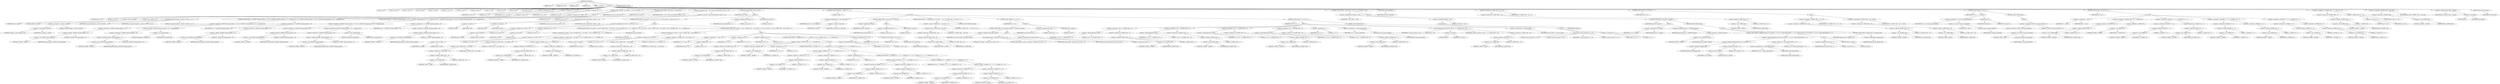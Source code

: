 digraph cache_insert {  
"1000113" [label = "(METHOD,cache_insert)" ]
"1000114" [label = "(PARAM,char *s)" ]
"1000115" [label = "(PARAM,char *src)" ]
"1000116" [label = "(PARAM,void *s1)" ]
"1000117" [label = "(PARAM,int a4)" ]
"1000118" [label = "(PARAM,__int16 a5)" ]
"1000119" [label = "(BLOCK,,)" ]
"1000120" [label = "(LOCAL,v5: int)" ]
"1000121" [label = "(LOCAL,v6: char *)" ]
"1000122" [label = "(LOCAL,v7: char *)" ]
"1000123" [label = "(LOCAL,v9: char)" ]
"1000124" [label = "(LOCAL,v10: bool)" ]
"1000125" [label = "(LOCAL,v11: int [ 6 ])" ]
"1000126" [label = "(LOCAL,v12: char *)" ]
"1000127" [label = "(LOCAL,v13: char *)" ]
"1000128" [label = "(LOCAL,v14: int)" ]
"1000129" [label = "(LOCAL,v15: int)" ]
"1000130" [label = "(LOCAL,v16: int)" ]
"1000131" [label = "(LOCAL,dest: char *)" ]
"1000132" [label = "(<operator>.assignment,v16 = 0)" ]
"1000133" [label = "(IDENTIFIER,v16,v16 = 0)" ]
"1000134" [label = "(LITERAL,0,v16 = 0)" ]
"1000135" [label = "(<operator>.assignment,v15 = a5 & 4)" ]
"1000136" [label = "(IDENTIFIER,v15,v15 = a5 & 4)" ]
"1000137" [label = "(<operator>.and,a5 & 4)" ]
"1000138" [label = "(IDENTIFIER,a5,a5 & 4)" ]
"1000139" [label = "(LITERAL,4,a5 & 4)" ]
"1000140" [label = "(<operator>.assignment,v14 = 0)" ]
"1000141" [label = "(IDENTIFIER,v14,v14 = 0)" ]
"1000142" [label = "(LITERAL,0,v14 = 0)" ]
"1000143" [label = "(CONTROL_STRUCTURE,if ( (a5 & 0x980) != 0 ),if ( (a5 & 0x980) != 0 ))" ]
"1000144" [label = "(<operator>.notEquals,(a5 & 0x980) != 0)" ]
"1000145" [label = "(<operator>.and,a5 & 0x980)" ]
"1000146" [label = "(IDENTIFIER,a5,a5 & 0x980)" ]
"1000147" [label = "(LITERAL,0x980,a5 & 0x980)" ]
"1000148" [label = "(LITERAL,0,(a5 & 0x980) != 0)" ]
"1000149" [label = "(BLOCK,,)" ]
"1000150" [label = "(log_query,log_query((unsigned __int16)a5 | 0x10000, s, src, 0))" ]
"1000151" [label = "(<operator>.or,(unsigned __int16)a5 | 0x10000)" ]
"1000152" [label = "(<operator>.cast,(unsigned __int16)a5)" ]
"1000153" [label = "(UNKNOWN,unsigned __int16,unsigned __int16)" ]
"1000154" [label = "(IDENTIFIER,a5,(unsigned __int16)a5)" ]
"1000155" [label = "(LITERAL,0x10000,(unsigned __int16)a5 | 0x10000)" ]
"1000156" [label = "(IDENTIFIER,s,log_query((unsigned __int16)a5 | 0x10000, s, src, 0))" ]
"1000157" [label = "(IDENTIFIER,src,log_query((unsigned __int16)a5 | 0x10000, s, src, 0))" ]
"1000158" [label = "(LITERAL,0,log_query((unsigned __int16)a5 | 0x10000, s, src, 0))" ]
"1000159" [label = "(CONTROL_STRUCTURE,if ( *((_DWORD *)dnsmasq_daemon + 63) && *((_DWORD *)dnsmasq_daemon + 63) < (unsigned int)a4 ),if ( *((_DWORD *)dnsmasq_daemon + 63) && *((_DWORD *)dnsmasq_daemon + 63) < (unsigned int)a4 ))" ]
"1000160" [label = "(<operator>.logicalAnd,*((_DWORD *)dnsmasq_daemon + 63) && *((_DWORD *)dnsmasq_daemon + 63) < (unsigned int)a4)" ]
"1000161" [label = "(<operator>.indirection,*((_DWORD *)dnsmasq_daemon + 63))" ]
"1000162" [label = "(<operator>.addition,(_DWORD *)dnsmasq_daemon + 63)" ]
"1000163" [label = "(<operator>.cast,(_DWORD *)dnsmasq_daemon)" ]
"1000164" [label = "(UNKNOWN,_DWORD *,_DWORD *)" ]
"1000165" [label = "(IDENTIFIER,dnsmasq_daemon,(_DWORD *)dnsmasq_daemon)" ]
"1000166" [label = "(LITERAL,63,(_DWORD *)dnsmasq_daemon + 63)" ]
"1000167" [label = "(<operator>.lessThan,*((_DWORD *)dnsmasq_daemon + 63) < (unsigned int)a4)" ]
"1000168" [label = "(<operator>.indirection,*((_DWORD *)dnsmasq_daemon + 63))" ]
"1000169" [label = "(<operator>.addition,(_DWORD *)dnsmasq_daemon + 63)" ]
"1000170" [label = "(<operator>.cast,(_DWORD *)dnsmasq_daemon)" ]
"1000171" [label = "(UNKNOWN,_DWORD *,_DWORD *)" ]
"1000172" [label = "(IDENTIFIER,dnsmasq_daemon,(_DWORD *)dnsmasq_daemon)" ]
"1000173" [label = "(LITERAL,63,(_DWORD *)dnsmasq_daemon + 63)" ]
"1000174" [label = "(<operator>.cast,(unsigned int)a4)" ]
"1000175" [label = "(UNKNOWN,unsigned int,unsigned int)" ]
"1000176" [label = "(IDENTIFIER,a4,(unsigned int)a4)" ]
"1000177" [label = "(<operator>.assignment,a4 = *((_DWORD *)dnsmasq_daemon + 63))" ]
"1000178" [label = "(IDENTIFIER,a4,a4 = *((_DWORD *)dnsmasq_daemon + 63))" ]
"1000179" [label = "(<operator>.indirection,*((_DWORD *)dnsmasq_daemon + 63))" ]
"1000180" [label = "(<operator>.addition,(_DWORD *)dnsmasq_daemon + 63)" ]
"1000181" [label = "(<operator>.cast,(_DWORD *)dnsmasq_daemon)" ]
"1000182" [label = "(UNKNOWN,_DWORD *,_DWORD *)" ]
"1000183" [label = "(IDENTIFIER,dnsmasq_daemon,(_DWORD *)dnsmasq_daemon)" ]
"1000184" [label = "(LITERAL,63,(_DWORD *)dnsmasq_daemon + 63)" ]
"1000185" [label = "(CONTROL_STRUCTURE,if ( *((_DWORD *)dnsmasq_daemon + 62) && *((_DWORD *)dnsmasq_daemon + 62) > (unsigned int)a4 ),if ( *((_DWORD *)dnsmasq_daemon + 62) && *((_DWORD *)dnsmasq_daemon + 62) > (unsigned int)a4 ))" ]
"1000186" [label = "(<operator>.logicalAnd,*((_DWORD *)dnsmasq_daemon + 62) && *((_DWORD *)dnsmasq_daemon + 62) > (unsigned int)a4)" ]
"1000187" [label = "(<operator>.indirection,*((_DWORD *)dnsmasq_daemon + 62))" ]
"1000188" [label = "(<operator>.addition,(_DWORD *)dnsmasq_daemon + 62)" ]
"1000189" [label = "(<operator>.cast,(_DWORD *)dnsmasq_daemon)" ]
"1000190" [label = "(UNKNOWN,_DWORD *,_DWORD *)" ]
"1000191" [label = "(IDENTIFIER,dnsmasq_daemon,(_DWORD *)dnsmasq_daemon)" ]
"1000192" [label = "(LITERAL,62,(_DWORD *)dnsmasq_daemon + 62)" ]
"1000193" [label = "(<operator>.greaterThan,*((_DWORD *)dnsmasq_daemon + 62) > (unsigned int)a4)" ]
"1000194" [label = "(<operator>.indirection,*((_DWORD *)dnsmasq_daemon + 62))" ]
"1000195" [label = "(<operator>.addition,(_DWORD *)dnsmasq_daemon + 62)" ]
"1000196" [label = "(<operator>.cast,(_DWORD *)dnsmasq_daemon)" ]
"1000197" [label = "(UNKNOWN,_DWORD *,_DWORD *)" ]
"1000198" [label = "(IDENTIFIER,dnsmasq_daemon,(_DWORD *)dnsmasq_daemon)" ]
"1000199" [label = "(LITERAL,62,(_DWORD *)dnsmasq_daemon + 62)" ]
"1000200" [label = "(<operator>.cast,(unsigned int)a4)" ]
"1000201" [label = "(UNKNOWN,unsigned int,unsigned int)" ]
"1000202" [label = "(IDENTIFIER,a4,(unsigned int)a4)" ]
"1000203" [label = "(<operator>.assignment,a4 = *((_DWORD *)dnsmasq_daemon + 62))" ]
"1000204" [label = "(IDENTIFIER,a4,a4 = *((_DWORD *)dnsmasq_daemon + 62))" ]
"1000205" [label = "(<operator>.indirection,*((_DWORD *)dnsmasq_daemon + 62))" ]
"1000206" [label = "(<operator>.addition,(_DWORD *)dnsmasq_daemon + 62)" ]
"1000207" [label = "(<operator>.cast,(_DWORD *)dnsmasq_daemon)" ]
"1000208" [label = "(UNKNOWN,_DWORD *,_DWORD *)" ]
"1000209" [label = "(IDENTIFIER,dnsmasq_daemon,(_DWORD *)dnsmasq_daemon)" ]
"1000210" [label = "(LITERAL,62,(_DWORD *)dnsmasq_daemon + 62)" ]
"1000211" [label = "(CONTROL_STRUCTURE,if ( insert_error ),if ( insert_error ))" ]
"1000212" [label = "(IDENTIFIER,insert_error,if ( insert_error ))" ]
"1000213" [label = "(RETURN,return 0;,return 0;)" ]
"1000214" [label = "(LITERAL,0,return 0;)" ]
"1000215" [label = "(<operator>.assignment,dest = (char *)cache_scan_free((int)s, (int)src, s1, a5))" ]
"1000216" [label = "(IDENTIFIER,dest,dest = (char *)cache_scan_free((int)s, (int)src, s1, a5))" ]
"1000217" [label = "(<operator>.cast,(char *)cache_scan_free((int)s, (int)src, s1, a5))" ]
"1000218" [label = "(UNKNOWN,char *,char *)" ]
"1000219" [label = "(cache_scan_free,cache_scan_free((int)s, (int)src, s1, a5))" ]
"1000220" [label = "(<operator>.cast,(int)s)" ]
"1000221" [label = "(UNKNOWN,int,int)" ]
"1000222" [label = "(IDENTIFIER,s,(int)s)" ]
"1000223" [label = "(<operator>.cast,(int)src)" ]
"1000224" [label = "(UNKNOWN,int,int)" ]
"1000225" [label = "(IDENTIFIER,src,(int)src)" ]
"1000226" [label = "(IDENTIFIER,s1,cache_scan_free((int)s, (int)src, s1, a5))" ]
"1000227" [label = "(IDENTIFIER,a5,cache_scan_free((int)s, (int)src, s1, a5))" ]
"1000228" [label = "(CONTROL_STRUCTURE,if ( dest ),if ( dest ))" ]
"1000229" [label = "(IDENTIFIER,dest,if ( dest ))" ]
"1000230" [label = "(BLOCK,,)" ]
"1000231" [label = "(CONTROL_STRUCTURE,if ( (a5 & 0x180) != 0 && (a5 & 8) != 0 ),if ( (a5 & 0x180) != 0 && (a5 & 8) != 0 ))" ]
"1000232" [label = "(<operator>.logicalAnd,(a5 & 0x180) != 0 && (a5 & 8) != 0)" ]
"1000233" [label = "(<operator>.notEquals,(a5 & 0x180) != 0)" ]
"1000234" [label = "(<operator>.and,a5 & 0x180)" ]
"1000235" [label = "(IDENTIFIER,a5,a5 & 0x180)" ]
"1000236" [label = "(LITERAL,0x180,a5 & 0x180)" ]
"1000237" [label = "(LITERAL,0,(a5 & 0x180) != 0)" ]
"1000238" [label = "(<operator>.notEquals,(a5 & 8) != 0)" ]
"1000239" [label = "(<operator>.and,a5 & 8)" ]
"1000240" [label = "(IDENTIFIER,a5,a5 & 8)" ]
"1000241" [label = "(LITERAL,8,a5 & 8)" ]
"1000242" [label = "(LITERAL,0,(a5 & 8) != 0)" ]
"1000243" [label = "(BLOCK,,)" ]
"1000244" [label = "(CONTROL_STRUCTURE,if ( (a5 & 0x80) != 0 && (*((_WORD *)dest + 18) & 0x80) != 0 && *((_DWORD *)dest + 3) == *(_DWORD *)src ),if ( (a5 & 0x80) != 0 && (*((_WORD *)dest + 18) & 0x80) != 0 && *((_DWORD *)dest + 3) == *(_DWORD *)src ))" ]
"1000245" [label = "(<operator>.logicalAnd,(a5 & 0x80) != 0 && (*((_WORD *)dest + 18) & 0x80) != 0 && *((_DWORD *)dest + 3) == *(_DWORD *)src)" ]
"1000246" [label = "(<operator>.notEquals,(a5 & 0x80) != 0)" ]
"1000247" [label = "(<operator>.and,a5 & 0x80)" ]
"1000248" [label = "(IDENTIFIER,a5,a5 & 0x80)" ]
"1000249" [label = "(LITERAL,0x80,a5 & 0x80)" ]
"1000250" [label = "(LITERAL,0,(a5 & 0x80) != 0)" ]
"1000251" [label = "(<operator>.logicalAnd,(*((_WORD *)dest + 18) & 0x80) != 0 && *((_DWORD *)dest + 3) == *(_DWORD *)src)" ]
"1000252" [label = "(<operator>.notEquals,(*((_WORD *)dest + 18) & 0x80) != 0)" ]
"1000253" [label = "(<operator>.and,*((_WORD *)dest + 18) & 0x80)" ]
"1000254" [label = "(<operator>.indirection,*((_WORD *)dest + 18))" ]
"1000255" [label = "(<operator>.addition,(_WORD *)dest + 18)" ]
"1000256" [label = "(<operator>.cast,(_WORD *)dest)" ]
"1000257" [label = "(UNKNOWN,_WORD *,_WORD *)" ]
"1000258" [label = "(IDENTIFIER,dest,(_WORD *)dest)" ]
"1000259" [label = "(LITERAL,18,(_WORD *)dest + 18)" ]
"1000260" [label = "(LITERAL,0x80,*((_WORD *)dest + 18) & 0x80)" ]
"1000261" [label = "(LITERAL,0,(*((_WORD *)dest + 18) & 0x80) != 0)" ]
"1000262" [label = "(<operator>.equals,*((_DWORD *)dest + 3) == *(_DWORD *)src)" ]
"1000263" [label = "(<operator>.indirection,*((_DWORD *)dest + 3))" ]
"1000264" [label = "(<operator>.addition,(_DWORD *)dest + 3)" ]
"1000265" [label = "(<operator>.cast,(_DWORD *)dest)" ]
"1000266" [label = "(UNKNOWN,_DWORD *,_DWORD *)" ]
"1000267" [label = "(IDENTIFIER,dest,(_DWORD *)dest)" ]
"1000268" [label = "(LITERAL,3,(_DWORD *)dest + 3)" ]
"1000269" [label = "(<operator>.indirection,*(_DWORD *)src)" ]
"1000270" [label = "(<operator>.cast,(_DWORD *)src)" ]
"1000271" [label = "(UNKNOWN,_DWORD *,_DWORD *)" ]
"1000272" [label = "(IDENTIFIER,src,(_DWORD *)src)" ]
"1000273" [label = "(RETURN,return dest;,return dest;)" ]
"1000274" [label = "(IDENTIFIER,dest,return dest;)" ]
"1000275" [label = "(CONTROL_STRUCTURE,if ( (a5 & 0x100) != 0 && (*((_WORD *)dest + 18) & 0x100) != 0 ),if ( (a5 & 0x100) != 0 && (*((_WORD *)dest + 18) & 0x100) != 0 ))" ]
"1000276" [label = "(<operator>.logicalAnd,(a5 & 0x100) != 0 && (*((_WORD *)dest + 18) & 0x100) != 0)" ]
"1000277" [label = "(<operator>.notEquals,(a5 & 0x100) != 0)" ]
"1000278" [label = "(<operator>.and,a5 & 0x100)" ]
"1000279" [label = "(IDENTIFIER,a5,a5 & 0x100)" ]
"1000280" [label = "(LITERAL,0x100,a5 & 0x100)" ]
"1000281" [label = "(LITERAL,0,(a5 & 0x100) != 0)" ]
"1000282" [label = "(<operator>.notEquals,(*((_WORD *)dest + 18) & 0x100) != 0)" ]
"1000283" [label = "(<operator>.and,*((_WORD *)dest + 18) & 0x100)" ]
"1000284" [label = "(<operator>.indirection,*((_WORD *)dest + 18))" ]
"1000285" [label = "(<operator>.addition,(_WORD *)dest + 18)" ]
"1000286" [label = "(<operator>.cast,(_WORD *)dest)" ]
"1000287" [label = "(UNKNOWN,_WORD *,_WORD *)" ]
"1000288" [label = "(IDENTIFIER,dest,(_WORD *)dest)" ]
"1000289" [label = "(LITERAL,18,(_WORD *)dest + 18)" ]
"1000290" [label = "(LITERAL,0x100,*((_WORD *)dest + 18) & 0x100)" ]
"1000291" [label = "(LITERAL,0,(*((_WORD *)dest + 18) & 0x100) != 0)" ]
"1000292" [label = "(BLOCK,,)" ]
"1000293" [label = "(<operator>.assignment,v13 = dest + 12)" ]
"1000294" [label = "(IDENTIFIER,v13,v13 = dest + 12)" ]
"1000295" [label = "(<operator>.addition,dest + 12)" ]
"1000296" [label = "(IDENTIFIER,dest,dest + 12)" ]
"1000297" [label = "(LITERAL,12,dest + 12)" ]
"1000298" [label = "(<operator>.assignment,v12 = src)" ]
"1000299" [label = "(IDENTIFIER,v12,v12 = src)" ]
"1000300" [label = "(IDENTIFIER,src,v12 = src)" ]
"1000301" [label = "(<operator>.assignment,v10 = 0)" ]
"1000302" [label = "(IDENTIFIER,v10,v10 = 0)" ]
"1000303" [label = "(LITERAL,0,v10 = 0)" ]
"1000304" [label = "(CONTROL_STRUCTURE,if ( *((_DWORD *)dest + 3) == *(_DWORD *)src ),if ( *((_DWORD *)dest + 3) == *(_DWORD *)src ))" ]
"1000305" [label = "(<operator>.equals,*((_DWORD *)dest + 3) == *(_DWORD *)src)" ]
"1000306" [label = "(<operator>.indirection,*((_DWORD *)dest + 3))" ]
"1000307" [label = "(<operator>.addition,(_DWORD *)dest + 3)" ]
"1000308" [label = "(<operator>.cast,(_DWORD *)dest)" ]
"1000309" [label = "(UNKNOWN,_DWORD *,_DWORD *)" ]
"1000310" [label = "(IDENTIFIER,dest,(_DWORD *)dest)" ]
"1000311" [label = "(LITERAL,3,(_DWORD *)dest + 3)" ]
"1000312" [label = "(<operator>.indirection,*(_DWORD *)src)" ]
"1000313" [label = "(<operator>.cast,(_DWORD *)src)" ]
"1000314" [label = "(UNKNOWN,_DWORD *,_DWORD *)" ]
"1000315" [label = "(IDENTIFIER,src,(_DWORD *)src)" ]
"1000316" [label = "(BLOCK,,)" ]
"1000317" [label = "(<operator>.assignment,v10 = 0)" ]
"1000318" [label = "(IDENTIFIER,v10,v10 = 0)" ]
"1000319" [label = "(LITERAL,0,v10 = 0)" ]
"1000320" [label = "(CONTROL_STRUCTURE,if ( *((_DWORD *)v13 + 1) == *((_DWORD *)v12 + 1) ),if ( *((_DWORD *)v13 + 1) == *((_DWORD *)v12 + 1) ))" ]
"1000321" [label = "(<operator>.equals,*((_DWORD *)v13 + 1) == *((_DWORD *)v12 + 1))" ]
"1000322" [label = "(<operator>.indirection,*((_DWORD *)v13 + 1))" ]
"1000323" [label = "(<operator>.addition,(_DWORD *)v13 + 1)" ]
"1000324" [label = "(<operator>.cast,(_DWORD *)v13)" ]
"1000325" [label = "(UNKNOWN,_DWORD *,_DWORD *)" ]
"1000326" [label = "(IDENTIFIER,v13,(_DWORD *)v13)" ]
"1000327" [label = "(LITERAL,1,(_DWORD *)v13 + 1)" ]
"1000328" [label = "(<operator>.indirection,*((_DWORD *)v12 + 1))" ]
"1000329" [label = "(<operator>.addition,(_DWORD *)v12 + 1)" ]
"1000330" [label = "(<operator>.cast,(_DWORD *)v12)" ]
"1000331" [label = "(UNKNOWN,_DWORD *,_DWORD *)" ]
"1000332" [label = "(IDENTIFIER,v12,(_DWORD *)v12)" ]
"1000333" [label = "(LITERAL,1,(_DWORD *)v12 + 1)" ]
"1000334" [label = "(BLOCK,,)" ]
"1000335" [label = "(<operator>.assignment,v10 = 0)" ]
"1000336" [label = "(IDENTIFIER,v10,v10 = 0)" ]
"1000337" [label = "(LITERAL,0,v10 = 0)" ]
"1000338" [label = "(CONTROL_STRUCTURE,if ( *((_DWORD *)v13 + 2) == *((_DWORD *)v12 + 2) ),if ( *((_DWORD *)v13 + 2) == *((_DWORD *)v12 + 2) ))" ]
"1000339" [label = "(<operator>.equals,*((_DWORD *)v13 + 2) == *((_DWORD *)v12 + 2))" ]
"1000340" [label = "(<operator>.indirection,*((_DWORD *)v13 + 2))" ]
"1000341" [label = "(<operator>.addition,(_DWORD *)v13 + 2)" ]
"1000342" [label = "(<operator>.cast,(_DWORD *)v13)" ]
"1000343" [label = "(UNKNOWN,_DWORD *,_DWORD *)" ]
"1000344" [label = "(IDENTIFIER,v13,(_DWORD *)v13)" ]
"1000345" [label = "(LITERAL,2,(_DWORD *)v13 + 2)" ]
"1000346" [label = "(<operator>.indirection,*((_DWORD *)v12 + 2))" ]
"1000347" [label = "(<operator>.addition,(_DWORD *)v12 + 2)" ]
"1000348" [label = "(<operator>.cast,(_DWORD *)v12)" ]
"1000349" [label = "(UNKNOWN,_DWORD *,_DWORD *)" ]
"1000350" [label = "(IDENTIFIER,v12,(_DWORD *)v12)" ]
"1000351" [label = "(LITERAL,2,(_DWORD *)v12 + 2)" ]
"1000352" [label = "(<operator>.assignment,v10 = *((_DWORD *)v13 + 3) == *((_DWORD *)v12 + 3))" ]
"1000353" [label = "(IDENTIFIER,v10,v10 = *((_DWORD *)v13 + 3) == *((_DWORD *)v12 + 3))" ]
"1000354" [label = "(<operator>.equals,*((_DWORD *)v13 + 3) == *((_DWORD *)v12 + 3))" ]
"1000355" [label = "(<operator>.indirection,*((_DWORD *)v13 + 3))" ]
"1000356" [label = "(<operator>.addition,(_DWORD *)v13 + 3)" ]
"1000357" [label = "(<operator>.cast,(_DWORD *)v13)" ]
"1000358" [label = "(UNKNOWN,_DWORD *,_DWORD *)" ]
"1000359" [label = "(IDENTIFIER,v13,(_DWORD *)v13)" ]
"1000360" [label = "(LITERAL,3,(_DWORD *)v13 + 3)" ]
"1000361" [label = "(<operator>.indirection,*((_DWORD *)v12 + 3))" ]
"1000362" [label = "(<operator>.addition,(_DWORD *)v12 + 3)" ]
"1000363" [label = "(<operator>.cast,(_DWORD *)v12)" ]
"1000364" [label = "(UNKNOWN,_DWORD *,_DWORD *)" ]
"1000365" [label = "(IDENTIFIER,v12,(_DWORD *)v12)" ]
"1000366" [label = "(LITERAL,3,(_DWORD *)v12 + 3)" ]
"1000367" [label = "(<operator>.assignment,v11[5] = v10)" ]
"1000368" [label = "(<operator>.indirectIndexAccess,v11[5])" ]
"1000369" [label = "(IDENTIFIER,v11,v11[5] = v10)" ]
"1000370" [label = "(LITERAL,5,v11[5] = v10)" ]
"1000371" [label = "(IDENTIFIER,v10,v11[5] = v10)" ]
"1000372" [label = "(CONTROL_STRUCTURE,if ( v10 ),if ( v10 ))" ]
"1000373" [label = "(IDENTIFIER,v10,if ( v10 ))" ]
"1000374" [label = "(RETURN,return dest;,return dest;)" ]
"1000375" [label = "(IDENTIFIER,dest,return dest;)" ]
"1000376" [label = "(<operator>.assignment,insert_error = 1)" ]
"1000377" [label = "(IDENTIFIER,insert_error,insert_error = 1)" ]
"1000378" [label = "(LITERAL,1,insert_error = 1)" ]
"1000379" [label = "(RETURN,return 0;,return 0;)" ]
"1000380" [label = "(LITERAL,0,return 0;)" ]
"1000381" [label = "(CONTROL_STRUCTURE,while ( 1 ),while ( 1 ))" ]
"1000382" [label = "(LITERAL,1,while ( 1 ))" ]
"1000383" [label = "(BLOCK,,)" ]
"1000384" [label = "(<operator>.assignment,dest = (char *)cache_tail)" ]
"1000385" [label = "(IDENTIFIER,dest,dest = (char *)cache_tail)" ]
"1000386" [label = "(<operator>.cast,(char *)cache_tail)" ]
"1000387" [label = "(UNKNOWN,char *,char *)" ]
"1000388" [label = "(IDENTIFIER,cache_tail,(char *)cache_tail)" ]
"1000389" [label = "(CONTROL_STRUCTURE,if ( !cache_tail ),if ( !cache_tail ))" ]
"1000390" [label = "(<operator>.logicalNot,!cache_tail)" ]
"1000391" [label = "(IDENTIFIER,cache_tail,!cache_tail)" ]
"1000392" [label = "(BLOCK,,)" ]
"1000393" [label = "(<operator>.assignment,insert_error = 1)" ]
"1000394" [label = "(IDENTIFIER,insert_error,insert_error = 1)" ]
"1000395" [label = "(LITERAL,1,insert_error = 1)" ]
"1000396" [label = "(RETURN,return 0;,return 0;)" ]
"1000397" [label = "(LITERAL,0,return 0;)" ]
"1000398" [label = "(CONTROL_STRUCTURE,if ( (*((_WORD *)dest + 18) & 0xC) == 0 ),if ( (*((_WORD *)dest + 18) & 0xC) == 0 ))" ]
"1000399" [label = "(<operator>.equals,(*((_WORD *)dest + 18) & 0xC) == 0)" ]
"1000400" [label = "(<operator>.and,*((_WORD *)dest + 18) & 0xC)" ]
"1000401" [label = "(<operator>.indirection,*((_WORD *)dest + 18))" ]
"1000402" [label = "(<operator>.addition,(_WORD *)dest + 18)" ]
"1000403" [label = "(<operator>.cast,(_WORD *)dest)" ]
"1000404" [label = "(UNKNOWN,_WORD *,_WORD *)" ]
"1000405" [label = "(IDENTIFIER,dest,(_WORD *)dest)" ]
"1000406" [label = "(LITERAL,18,(_WORD *)dest + 18)" ]
"1000407" [label = "(LITERAL,0xC,*((_WORD *)dest + 18) & 0xC)" ]
"1000408" [label = "(LITERAL,0,(*((_WORD *)dest + 18) & 0xC) == 0)" ]
"1000409" [label = "(CONTROL_STRUCTURE,break;,break;)" ]
"1000410" [label = "(CONTROL_STRUCTURE,if ( v14 ),if ( v14 ))" ]
"1000411" [label = "(IDENTIFIER,v14,if ( v14 ))" ]
"1000412" [label = "(BLOCK,,)" ]
"1000413" [label = "(CONTROL_STRUCTURE,if ( !cache_insert_warned ),if ( !cache_insert_warned ))" ]
"1000414" [label = "(<operator>.logicalNot,!cache_insert_warned)" ]
"1000415" [label = "(IDENTIFIER,cache_insert_warned,!cache_insert_warned)" ]
"1000416" [label = "(BLOCK,,)" ]
"1000417" [label = "(my_syslog,my_syslog(3, \"Internal error in cache.\", v9))" ]
"1000418" [label = "(LITERAL,3,my_syslog(3, \"Internal error in cache.\", v9))" ]
"1000419" [label = "(LITERAL,\"Internal error in cache.\",my_syslog(3, \"Internal error in cache.\", v9))" ]
"1000420" [label = "(IDENTIFIER,v9,my_syslog(3, \"Internal error in cache.\", v9))" ]
"1000421" [label = "(<operator>.assignment,cache_insert_warned = 1)" ]
"1000422" [label = "(IDENTIFIER,cache_insert_warned,cache_insert_warned = 1)" ]
"1000423" [label = "(LITERAL,1,cache_insert_warned = 1)" ]
"1000424" [label = "(<operator>.assignment,insert_error = 1)" ]
"1000425" [label = "(IDENTIFIER,insert_error,insert_error = 1)" ]
"1000426" [label = "(LITERAL,1,insert_error = 1)" ]
"1000427" [label = "(RETURN,return 0;,return 0;)" ]
"1000428" [label = "(LITERAL,0,return 0;)" ]
"1000429" [label = "(CONTROL_STRUCTURE,if ( v15 ),if ( v15 ))" ]
"1000430" [label = "(IDENTIFIER,v15,if ( v15 ))" ]
"1000431" [label = "(BLOCK,,)" ]
"1000432" [label = "(<operator>.assignment,v11[0] = *((_DWORD *)dest + 3))" ]
"1000433" [label = "(<operator>.indirectIndexAccess,v11[0])" ]
"1000434" [label = "(IDENTIFIER,v11,v11[0] = *((_DWORD *)dest + 3))" ]
"1000435" [label = "(LITERAL,0,v11[0] = *((_DWORD *)dest + 3))" ]
"1000436" [label = "(<operator>.indirection,*((_DWORD *)dest + 3))" ]
"1000437" [label = "(<operator>.addition,(_DWORD *)dest + 3)" ]
"1000438" [label = "(<operator>.cast,(_DWORD *)dest)" ]
"1000439" [label = "(UNKNOWN,_DWORD *,_DWORD *)" ]
"1000440" [label = "(IDENTIFIER,dest,(_DWORD *)dest)" ]
"1000441" [label = "(LITERAL,3,(_DWORD *)dest + 3)" ]
"1000442" [label = "(<operator>.assignment,v11[1] = *((_DWORD *)dest + 4))" ]
"1000443" [label = "(<operator>.indirectIndexAccess,v11[1])" ]
"1000444" [label = "(IDENTIFIER,v11,v11[1] = *((_DWORD *)dest + 4))" ]
"1000445" [label = "(LITERAL,1,v11[1] = *((_DWORD *)dest + 4))" ]
"1000446" [label = "(<operator>.indirection,*((_DWORD *)dest + 4))" ]
"1000447" [label = "(<operator>.addition,(_DWORD *)dest + 4)" ]
"1000448" [label = "(<operator>.cast,(_DWORD *)dest)" ]
"1000449" [label = "(UNKNOWN,_DWORD *,_DWORD *)" ]
"1000450" [label = "(IDENTIFIER,dest,(_DWORD *)dest)" ]
"1000451" [label = "(LITERAL,4,(_DWORD *)dest + 4)" ]
"1000452" [label = "(<operator>.assignment,v11[2] = *((_DWORD *)dest + 5))" ]
"1000453" [label = "(<operator>.indirectIndexAccess,v11[2])" ]
"1000454" [label = "(IDENTIFIER,v11,v11[2] = *((_DWORD *)dest + 5))" ]
"1000455" [label = "(LITERAL,2,v11[2] = *((_DWORD *)dest + 5))" ]
"1000456" [label = "(<operator>.indirection,*((_DWORD *)dest + 5))" ]
"1000457" [label = "(<operator>.addition,(_DWORD *)dest + 5)" ]
"1000458" [label = "(<operator>.cast,(_DWORD *)dest)" ]
"1000459" [label = "(UNKNOWN,_DWORD *,_DWORD *)" ]
"1000460" [label = "(IDENTIFIER,dest,(_DWORD *)dest)" ]
"1000461" [label = "(LITERAL,5,(_DWORD *)dest + 5)" ]
"1000462" [label = "(<operator>.assignment,v11[3] = *((_DWORD *)dest + 6))" ]
"1000463" [label = "(<operator>.indirectIndexAccess,v11[3])" ]
"1000464" [label = "(IDENTIFIER,v11,v11[3] = *((_DWORD *)dest + 6))" ]
"1000465" [label = "(LITERAL,3,v11[3] = *((_DWORD *)dest + 6))" ]
"1000466" [label = "(<operator>.indirection,*((_DWORD *)dest + 6))" ]
"1000467" [label = "(<operator>.addition,(_DWORD *)dest + 6)" ]
"1000468" [label = "(<operator>.cast,(_DWORD *)dest)" ]
"1000469" [label = "(UNKNOWN,_DWORD *,_DWORD *)" ]
"1000470" [label = "(IDENTIFIER,dest,(_DWORD *)dest)" ]
"1000471" [label = "(LITERAL,6,(_DWORD *)dest + 6)" ]
"1000472" [label = "(<operator>.assignment,v14 = 1)" ]
"1000473" [label = "(IDENTIFIER,v14,v14 = 1)" ]
"1000474" [label = "(LITERAL,1,v14 = 1)" ]
"1000475" [label = "(<operator>.assignment,v5 = cache_get_name(dest))" ]
"1000476" [label = "(IDENTIFIER,v5,v5 = cache_get_name(dest))" ]
"1000477" [label = "(cache_get_name,cache_get_name(dest))" ]
"1000478" [label = "(IDENTIFIER,dest,cache_get_name(dest))" ]
"1000479" [label = "(cache_scan_free,cache_scan_free(v5, (int)v11, s1, *((_WORD *)dest + 18)))" ]
"1000480" [label = "(IDENTIFIER,v5,cache_scan_free(v5, (int)v11, s1, *((_WORD *)dest + 18)))" ]
"1000481" [label = "(<operator>.cast,(int)v11)" ]
"1000482" [label = "(UNKNOWN,int,int)" ]
"1000483" [label = "(IDENTIFIER,v11,(int)v11)" ]
"1000484" [label = "(IDENTIFIER,s1,cache_scan_free(v5, (int)v11, s1, *((_WORD *)dest + 18)))" ]
"1000485" [label = "(<operator>.indirection,*((_WORD *)dest + 18))" ]
"1000486" [label = "(<operator>.addition,(_WORD *)dest + 18)" ]
"1000487" [label = "(<operator>.cast,(_WORD *)dest)" ]
"1000488" [label = "(UNKNOWN,_WORD *,_WORD *)" ]
"1000489" [label = "(IDENTIFIER,dest,(_WORD *)dest)" ]
"1000490" [label = "(LITERAL,18,(_WORD *)dest + 18)" ]
"1000491" [label = "(<operator>.preIncrement,++cache_live_freed)" ]
"1000492" [label = "(IDENTIFIER,cache_live_freed,++cache_live_freed)" ]
"1000493" [label = "(CONTROL_STRUCTURE,else,else)" ]
"1000494" [label = "(BLOCK,,)" ]
"1000495" [label = "(cache_scan_free,cache_scan_free(0, 0, s1, 0))" ]
"1000496" [label = "(LITERAL,0,cache_scan_free(0, 0, s1, 0))" ]
"1000497" [label = "(LITERAL,0,cache_scan_free(0, 0, s1, 0))" ]
"1000498" [label = "(IDENTIFIER,s1,cache_scan_free(0, 0, s1, 0))" ]
"1000499" [label = "(LITERAL,0,cache_scan_free(0, 0, s1, 0))" ]
"1000500" [label = "(<operator>.assignment,v15 = 1)" ]
"1000501" [label = "(IDENTIFIER,v15,v15 = 1)" ]
"1000502" [label = "(LITERAL,1,v15 = 1)" ]
"1000503" [label = "(CONTROL_STRUCTURE,if ( s && strlen(s) > 0x31 ),if ( s && strlen(s) > 0x31 ))" ]
"1000504" [label = "(<operator>.logicalAnd,s && strlen(s) > 0x31)" ]
"1000505" [label = "(IDENTIFIER,s,s && strlen(s) > 0x31)" ]
"1000506" [label = "(<operator>.greaterThan,strlen(s) > 0x31)" ]
"1000507" [label = "(strlen,strlen(s))" ]
"1000508" [label = "(IDENTIFIER,s,strlen(s))" ]
"1000509" [label = "(LITERAL,0x31,strlen(s) > 0x31)" ]
"1000510" [label = "(BLOCK,,)" ]
"1000511" [label = "(CONTROL_STRUCTURE,if ( big_free ),if ( big_free ))" ]
"1000512" [label = "(IDENTIFIER,big_free,if ( big_free ))" ]
"1000513" [label = "(BLOCK,,)" ]
"1000514" [label = "(<operator>.assignment,v16 = big_free)" ]
"1000515" [label = "(IDENTIFIER,v16,v16 = big_free)" ]
"1000516" [label = "(IDENTIFIER,big_free,v16 = big_free)" ]
"1000517" [label = "(<operator>.assignment,big_free = *(_DWORD *)big_free)" ]
"1000518" [label = "(IDENTIFIER,big_free,big_free = *(_DWORD *)big_free)" ]
"1000519" [label = "(<operator>.indirection,*(_DWORD *)big_free)" ]
"1000520" [label = "(<operator>.cast,(_DWORD *)big_free)" ]
"1000521" [label = "(UNKNOWN,_DWORD *,_DWORD *)" ]
"1000522" [label = "(IDENTIFIER,big_free,(_DWORD *)big_free)" ]
"1000523" [label = "(CONTROL_STRUCTURE,else,else)" ]
"1000524" [label = "(BLOCK,,)" ]
"1000525" [label = "(CONTROL_STRUCTURE,if ( !bignames_left && (a5 & 0x5000) == 0 || (v16 = whine_malloc(0x404u)) == 0 ),if ( !bignames_left && (a5 & 0x5000) == 0 || (v16 = whine_malloc(0x404u)) == 0 ))" ]
"1000526" [label = "(<operator>.logicalOr,!bignames_left && (a5 & 0x5000) == 0 || (v16 = whine_malloc(0x404u)) == 0)" ]
"1000527" [label = "(<operator>.logicalAnd,!bignames_left && (a5 & 0x5000) == 0)" ]
"1000528" [label = "(<operator>.logicalNot,!bignames_left)" ]
"1000529" [label = "(IDENTIFIER,bignames_left,!bignames_left)" ]
"1000530" [label = "(<operator>.equals,(a5 & 0x5000) == 0)" ]
"1000531" [label = "(<operator>.and,a5 & 0x5000)" ]
"1000532" [label = "(IDENTIFIER,a5,a5 & 0x5000)" ]
"1000533" [label = "(LITERAL,0x5000,a5 & 0x5000)" ]
"1000534" [label = "(LITERAL,0,(a5 & 0x5000) == 0)" ]
"1000535" [label = "(<operator>.equals,(v16 = whine_malloc(0x404u)) == 0)" ]
"1000536" [label = "(<operator>.assignment,v16 = whine_malloc(0x404u))" ]
"1000537" [label = "(IDENTIFIER,v16,v16 = whine_malloc(0x404u))" ]
"1000538" [label = "(whine_malloc,whine_malloc(0x404u))" ]
"1000539" [label = "(LITERAL,0x404u,whine_malloc(0x404u))" ]
"1000540" [label = "(LITERAL,0,(v16 = whine_malloc(0x404u)) == 0)" ]
"1000541" [label = "(BLOCK,,)" ]
"1000542" [label = "(<operator>.assignment,insert_error = 1)" ]
"1000543" [label = "(IDENTIFIER,insert_error,insert_error = 1)" ]
"1000544" [label = "(LITERAL,1,insert_error = 1)" ]
"1000545" [label = "(RETURN,return 0;,return 0;)" ]
"1000546" [label = "(LITERAL,0,return 0;)" ]
"1000547" [label = "(CONTROL_STRUCTURE,if ( bignames_left ),if ( bignames_left ))" ]
"1000548" [label = "(IDENTIFIER,bignames_left,if ( bignames_left ))" ]
"1000549" [label = "(<operator>.preDecrement,--bignames_left)" ]
"1000550" [label = "(IDENTIFIER,bignames_left,--bignames_left)" ]
"1000551" [label = "(cache_unlink,cache_unlink(dest))" ]
"1000552" [label = "(IDENTIFIER,dest,cache_unlink(dest))" ]
"1000553" [label = "(<operator>.assignment,*((_WORD *)dest + 18) = a5)" ]
"1000554" [label = "(<operator>.indirection,*((_WORD *)dest + 18))" ]
"1000555" [label = "(<operator>.addition,(_WORD *)dest + 18)" ]
"1000556" [label = "(<operator>.cast,(_WORD *)dest)" ]
"1000557" [label = "(UNKNOWN,_WORD *,_WORD *)" ]
"1000558" [label = "(IDENTIFIER,dest,(_WORD *)dest)" ]
"1000559" [label = "(LITERAL,18,(_WORD *)dest + 18)" ]
"1000560" [label = "(IDENTIFIER,a5,*((_WORD *)dest + 18) = a5)" ]
"1000561" [label = "(CONTROL_STRUCTURE,if ( v16 ),if ( v16 ))" ]
"1000562" [label = "(IDENTIFIER,v16,if ( v16 ))" ]
"1000563" [label = "(BLOCK,,)" ]
"1000564" [label = "(<operator>.assignment,*((_DWORD *)dest + 10) = v16)" ]
"1000565" [label = "(<operator>.indirection,*((_DWORD *)dest + 10))" ]
"1000566" [label = "(<operator>.addition,(_DWORD *)dest + 10)" ]
"1000567" [label = "(<operator>.cast,(_DWORD *)dest)" ]
"1000568" [label = "(UNKNOWN,_DWORD *,_DWORD *)" ]
"1000569" [label = "(IDENTIFIER,dest,(_DWORD *)dest)" ]
"1000570" [label = "(LITERAL,10,(_DWORD *)dest + 10)" ]
"1000571" [label = "(IDENTIFIER,v16,*((_DWORD *)dest + 10) = v16)" ]
"1000572" [label = "(<operators>.assignmentOr,*((_WORD *)dest + 18) |= 0x200u)" ]
"1000573" [label = "(<operator>.indirection,*((_WORD *)dest + 18))" ]
"1000574" [label = "(<operator>.addition,(_WORD *)dest + 18)" ]
"1000575" [label = "(<operator>.cast,(_WORD *)dest)" ]
"1000576" [label = "(UNKNOWN,_WORD *,_WORD *)" ]
"1000577" [label = "(IDENTIFIER,dest,(_WORD *)dest)" ]
"1000578" [label = "(LITERAL,18,(_WORD *)dest + 18)" ]
"1000579" [label = "(LITERAL,0x200u,*((_WORD *)dest + 18) |= 0x200u)" ]
"1000580" [label = "(CONTROL_STRUCTURE,if ( s ),if ( s ))" ]
"1000581" [label = "(IDENTIFIER,s,if ( s ))" ]
"1000582" [label = "(BLOCK,,)" ]
"1000583" [label = "(<operator>.assignment,v6 = (char *)cache_get_name(dest))" ]
"1000584" [label = "(IDENTIFIER,v6,v6 = (char *)cache_get_name(dest))" ]
"1000585" [label = "(<operator>.cast,(char *)cache_get_name(dest))" ]
"1000586" [label = "(UNKNOWN,char *,char *)" ]
"1000587" [label = "(cache_get_name,cache_get_name(dest))" ]
"1000588" [label = "(IDENTIFIER,dest,cache_get_name(dest))" ]
"1000589" [label = "(strcpy,strcpy(v6, s))" ]
"1000590" [label = "(IDENTIFIER,v6,strcpy(v6, s))" ]
"1000591" [label = "(IDENTIFIER,s,strcpy(v6, s))" ]
"1000592" [label = "(CONTROL_STRUCTURE,else,else)" ]
"1000593" [label = "(BLOCK,,)" ]
"1000594" [label = "(<operator>.assignment,*(_BYTE *)cache_get_name(dest) = 0)" ]
"1000595" [label = "(<operator>.indirection,*(_BYTE *)cache_get_name(dest))" ]
"1000596" [label = "(<operator>.cast,(_BYTE *)cache_get_name(dest))" ]
"1000597" [label = "(UNKNOWN,_BYTE *,_BYTE *)" ]
"1000598" [label = "(cache_get_name,cache_get_name(dest))" ]
"1000599" [label = "(IDENTIFIER,dest,cache_get_name(dest))" ]
"1000600" [label = "(LITERAL,0,*(_BYTE *)cache_get_name(dest) = 0)" ]
"1000601" [label = "(CONTROL_STRUCTURE,if ( src ),if ( src ))" ]
"1000602" [label = "(IDENTIFIER,src,if ( src ))" ]
"1000603" [label = "(BLOCK,,)" ]
"1000604" [label = "(<operator>.assignment,v7 = dest)" ]
"1000605" [label = "(IDENTIFIER,v7,v7 = dest)" ]
"1000606" [label = "(IDENTIFIER,dest,v7 = dest)" ]
"1000607" [label = "(<operator>.assignment,*((_DWORD *)dest + 3) = *(_DWORD *)src)" ]
"1000608" [label = "(<operator>.indirection,*((_DWORD *)dest + 3))" ]
"1000609" [label = "(<operator>.addition,(_DWORD *)dest + 3)" ]
"1000610" [label = "(<operator>.cast,(_DWORD *)dest)" ]
"1000611" [label = "(UNKNOWN,_DWORD *,_DWORD *)" ]
"1000612" [label = "(IDENTIFIER,dest,(_DWORD *)dest)" ]
"1000613" [label = "(LITERAL,3,(_DWORD *)dest + 3)" ]
"1000614" [label = "(<operator>.indirection,*(_DWORD *)src)" ]
"1000615" [label = "(<operator>.cast,(_DWORD *)src)" ]
"1000616" [label = "(UNKNOWN,_DWORD *,_DWORD *)" ]
"1000617" [label = "(IDENTIFIER,src,(_DWORD *)src)" ]
"1000618" [label = "(<operator>.assignment,*((_DWORD *)v7 + 4) = *((_DWORD *)src + 1))" ]
"1000619" [label = "(<operator>.indirection,*((_DWORD *)v7 + 4))" ]
"1000620" [label = "(<operator>.addition,(_DWORD *)v7 + 4)" ]
"1000621" [label = "(<operator>.cast,(_DWORD *)v7)" ]
"1000622" [label = "(UNKNOWN,_DWORD *,_DWORD *)" ]
"1000623" [label = "(IDENTIFIER,v7,(_DWORD *)v7)" ]
"1000624" [label = "(LITERAL,4,(_DWORD *)v7 + 4)" ]
"1000625" [label = "(<operator>.indirection,*((_DWORD *)src + 1))" ]
"1000626" [label = "(<operator>.addition,(_DWORD *)src + 1)" ]
"1000627" [label = "(<operator>.cast,(_DWORD *)src)" ]
"1000628" [label = "(UNKNOWN,_DWORD *,_DWORD *)" ]
"1000629" [label = "(IDENTIFIER,src,(_DWORD *)src)" ]
"1000630" [label = "(LITERAL,1,(_DWORD *)src + 1)" ]
"1000631" [label = "(<operator>.assignment,*((_DWORD *)v7 + 5) = *((_DWORD *)src + 2))" ]
"1000632" [label = "(<operator>.indirection,*((_DWORD *)v7 + 5))" ]
"1000633" [label = "(<operator>.addition,(_DWORD *)v7 + 5)" ]
"1000634" [label = "(<operator>.cast,(_DWORD *)v7)" ]
"1000635" [label = "(UNKNOWN,_DWORD *,_DWORD *)" ]
"1000636" [label = "(IDENTIFIER,v7,(_DWORD *)v7)" ]
"1000637" [label = "(LITERAL,5,(_DWORD *)v7 + 5)" ]
"1000638" [label = "(<operator>.indirection,*((_DWORD *)src + 2))" ]
"1000639" [label = "(<operator>.addition,(_DWORD *)src + 2)" ]
"1000640" [label = "(<operator>.cast,(_DWORD *)src)" ]
"1000641" [label = "(UNKNOWN,_DWORD *,_DWORD *)" ]
"1000642" [label = "(IDENTIFIER,src,(_DWORD *)src)" ]
"1000643" [label = "(LITERAL,2,(_DWORD *)src + 2)" ]
"1000644" [label = "(<operator>.assignment,*((_DWORD *)v7 + 6) = *((_DWORD *)src + 3))" ]
"1000645" [label = "(<operator>.indirection,*((_DWORD *)v7 + 6))" ]
"1000646" [label = "(<operator>.addition,(_DWORD *)v7 + 6)" ]
"1000647" [label = "(<operator>.cast,(_DWORD *)v7)" ]
"1000648" [label = "(UNKNOWN,_DWORD *,_DWORD *)" ]
"1000649" [label = "(IDENTIFIER,v7,(_DWORD *)v7)" ]
"1000650" [label = "(LITERAL,6,(_DWORD *)v7 + 6)" ]
"1000651" [label = "(<operator>.indirection,*((_DWORD *)src + 3))" ]
"1000652" [label = "(<operator>.addition,(_DWORD *)src + 3)" ]
"1000653" [label = "(<operator>.cast,(_DWORD *)src)" ]
"1000654" [label = "(UNKNOWN,_DWORD *,_DWORD *)" ]
"1000655" [label = "(IDENTIFIER,src,(_DWORD *)src)" ]
"1000656" [label = "(LITERAL,3,(_DWORD *)src + 3)" ]
"1000657" [label = "(<operator>.assignment,*((_DWORD *)dest + 7) = (char *)s1 + a4)" ]
"1000658" [label = "(<operator>.indirection,*((_DWORD *)dest + 7))" ]
"1000659" [label = "(<operator>.addition,(_DWORD *)dest + 7)" ]
"1000660" [label = "(<operator>.cast,(_DWORD *)dest)" ]
"1000661" [label = "(UNKNOWN,_DWORD *,_DWORD *)" ]
"1000662" [label = "(IDENTIFIER,dest,(_DWORD *)dest)" ]
"1000663" [label = "(LITERAL,7,(_DWORD *)dest + 7)" ]
"1000664" [label = "(<operator>.addition,(char *)s1 + a4)" ]
"1000665" [label = "(<operator>.cast,(char *)s1)" ]
"1000666" [label = "(UNKNOWN,char *,char *)" ]
"1000667" [label = "(IDENTIFIER,s1,(char *)s1)" ]
"1000668" [label = "(IDENTIFIER,a4,(char *)s1 + a4)" ]
"1000669" [label = "(<operator>.assignment,*(_DWORD *)dest = new_chain)" ]
"1000670" [label = "(<operator>.indirection,*(_DWORD *)dest)" ]
"1000671" [label = "(<operator>.cast,(_DWORD *)dest)" ]
"1000672" [label = "(UNKNOWN,_DWORD *,_DWORD *)" ]
"1000673" [label = "(IDENTIFIER,dest,(_DWORD *)dest)" ]
"1000674" [label = "(IDENTIFIER,new_chain,*(_DWORD *)dest = new_chain)" ]
"1000675" [label = "(<operator>.assignment,new_chain = (int)dest)" ]
"1000676" [label = "(IDENTIFIER,new_chain,new_chain = (int)dest)" ]
"1000677" [label = "(<operator>.cast,(int)dest)" ]
"1000678" [label = "(UNKNOWN,int,int)" ]
"1000679" [label = "(IDENTIFIER,dest,(int)dest)" ]
"1000680" [label = "(RETURN,return dest;,return dest;)" ]
"1000681" [label = "(IDENTIFIER,dest,return dest;)" ]
"1000682" [label = "(METHOD_RETURN,__cdecl)" ]
  "1000113" -> "1000114" 
  "1000113" -> "1000115" 
  "1000113" -> "1000116" 
  "1000113" -> "1000117" 
  "1000113" -> "1000118" 
  "1000113" -> "1000119" 
  "1000113" -> "1000682" 
  "1000119" -> "1000120" 
  "1000119" -> "1000121" 
  "1000119" -> "1000122" 
  "1000119" -> "1000123" 
  "1000119" -> "1000124" 
  "1000119" -> "1000125" 
  "1000119" -> "1000126" 
  "1000119" -> "1000127" 
  "1000119" -> "1000128" 
  "1000119" -> "1000129" 
  "1000119" -> "1000130" 
  "1000119" -> "1000131" 
  "1000119" -> "1000132" 
  "1000119" -> "1000135" 
  "1000119" -> "1000140" 
  "1000119" -> "1000143" 
  "1000119" -> "1000211" 
  "1000119" -> "1000215" 
  "1000119" -> "1000228" 
  "1000119" -> "1000381" 
  "1000119" -> "1000503" 
  "1000119" -> "1000551" 
  "1000119" -> "1000553" 
  "1000119" -> "1000561" 
  "1000119" -> "1000580" 
  "1000119" -> "1000601" 
  "1000119" -> "1000657" 
  "1000119" -> "1000669" 
  "1000119" -> "1000675" 
  "1000119" -> "1000680" 
  "1000132" -> "1000133" 
  "1000132" -> "1000134" 
  "1000135" -> "1000136" 
  "1000135" -> "1000137" 
  "1000137" -> "1000138" 
  "1000137" -> "1000139" 
  "1000140" -> "1000141" 
  "1000140" -> "1000142" 
  "1000143" -> "1000144" 
  "1000143" -> "1000149" 
  "1000144" -> "1000145" 
  "1000144" -> "1000148" 
  "1000145" -> "1000146" 
  "1000145" -> "1000147" 
  "1000149" -> "1000150" 
  "1000149" -> "1000159" 
  "1000149" -> "1000185" 
  "1000150" -> "1000151" 
  "1000150" -> "1000156" 
  "1000150" -> "1000157" 
  "1000150" -> "1000158" 
  "1000151" -> "1000152" 
  "1000151" -> "1000155" 
  "1000152" -> "1000153" 
  "1000152" -> "1000154" 
  "1000159" -> "1000160" 
  "1000159" -> "1000177" 
  "1000160" -> "1000161" 
  "1000160" -> "1000167" 
  "1000161" -> "1000162" 
  "1000162" -> "1000163" 
  "1000162" -> "1000166" 
  "1000163" -> "1000164" 
  "1000163" -> "1000165" 
  "1000167" -> "1000168" 
  "1000167" -> "1000174" 
  "1000168" -> "1000169" 
  "1000169" -> "1000170" 
  "1000169" -> "1000173" 
  "1000170" -> "1000171" 
  "1000170" -> "1000172" 
  "1000174" -> "1000175" 
  "1000174" -> "1000176" 
  "1000177" -> "1000178" 
  "1000177" -> "1000179" 
  "1000179" -> "1000180" 
  "1000180" -> "1000181" 
  "1000180" -> "1000184" 
  "1000181" -> "1000182" 
  "1000181" -> "1000183" 
  "1000185" -> "1000186" 
  "1000185" -> "1000203" 
  "1000186" -> "1000187" 
  "1000186" -> "1000193" 
  "1000187" -> "1000188" 
  "1000188" -> "1000189" 
  "1000188" -> "1000192" 
  "1000189" -> "1000190" 
  "1000189" -> "1000191" 
  "1000193" -> "1000194" 
  "1000193" -> "1000200" 
  "1000194" -> "1000195" 
  "1000195" -> "1000196" 
  "1000195" -> "1000199" 
  "1000196" -> "1000197" 
  "1000196" -> "1000198" 
  "1000200" -> "1000201" 
  "1000200" -> "1000202" 
  "1000203" -> "1000204" 
  "1000203" -> "1000205" 
  "1000205" -> "1000206" 
  "1000206" -> "1000207" 
  "1000206" -> "1000210" 
  "1000207" -> "1000208" 
  "1000207" -> "1000209" 
  "1000211" -> "1000212" 
  "1000211" -> "1000213" 
  "1000213" -> "1000214" 
  "1000215" -> "1000216" 
  "1000215" -> "1000217" 
  "1000217" -> "1000218" 
  "1000217" -> "1000219" 
  "1000219" -> "1000220" 
  "1000219" -> "1000223" 
  "1000219" -> "1000226" 
  "1000219" -> "1000227" 
  "1000220" -> "1000221" 
  "1000220" -> "1000222" 
  "1000223" -> "1000224" 
  "1000223" -> "1000225" 
  "1000228" -> "1000229" 
  "1000228" -> "1000230" 
  "1000230" -> "1000231" 
  "1000230" -> "1000376" 
  "1000230" -> "1000379" 
  "1000231" -> "1000232" 
  "1000231" -> "1000243" 
  "1000232" -> "1000233" 
  "1000232" -> "1000238" 
  "1000233" -> "1000234" 
  "1000233" -> "1000237" 
  "1000234" -> "1000235" 
  "1000234" -> "1000236" 
  "1000238" -> "1000239" 
  "1000238" -> "1000242" 
  "1000239" -> "1000240" 
  "1000239" -> "1000241" 
  "1000243" -> "1000244" 
  "1000243" -> "1000275" 
  "1000244" -> "1000245" 
  "1000244" -> "1000273" 
  "1000245" -> "1000246" 
  "1000245" -> "1000251" 
  "1000246" -> "1000247" 
  "1000246" -> "1000250" 
  "1000247" -> "1000248" 
  "1000247" -> "1000249" 
  "1000251" -> "1000252" 
  "1000251" -> "1000262" 
  "1000252" -> "1000253" 
  "1000252" -> "1000261" 
  "1000253" -> "1000254" 
  "1000253" -> "1000260" 
  "1000254" -> "1000255" 
  "1000255" -> "1000256" 
  "1000255" -> "1000259" 
  "1000256" -> "1000257" 
  "1000256" -> "1000258" 
  "1000262" -> "1000263" 
  "1000262" -> "1000269" 
  "1000263" -> "1000264" 
  "1000264" -> "1000265" 
  "1000264" -> "1000268" 
  "1000265" -> "1000266" 
  "1000265" -> "1000267" 
  "1000269" -> "1000270" 
  "1000270" -> "1000271" 
  "1000270" -> "1000272" 
  "1000273" -> "1000274" 
  "1000275" -> "1000276" 
  "1000275" -> "1000292" 
  "1000276" -> "1000277" 
  "1000276" -> "1000282" 
  "1000277" -> "1000278" 
  "1000277" -> "1000281" 
  "1000278" -> "1000279" 
  "1000278" -> "1000280" 
  "1000282" -> "1000283" 
  "1000282" -> "1000291" 
  "1000283" -> "1000284" 
  "1000283" -> "1000290" 
  "1000284" -> "1000285" 
  "1000285" -> "1000286" 
  "1000285" -> "1000289" 
  "1000286" -> "1000287" 
  "1000286" -> "1000288" 
  "1000292" -> "1000293" 
  "1000292" -> "1000298" 
  "1000292" -> "1000301" 
  "1000292" -> "1000304" 
  "1000292" -> "1000367" 
  "1000292" -> "1000372" 
  "1000293" -> "1000294" 
  "1000293" -> "1000295" 
  "1000295" -> "1000296" 
  "1000295" -> "1000297" 
  "1000298" -> "1000299" 
  "1000298" -> "1000300" 
  "1000301" -> "1000302" 
  "1000301" -> "1000303" 
  "1000304" -> "1000305" 
  "1000304" -> "1000316" 
  "1000305" -> "1000306" 
  "1000305" -> "1000312" 
  "1000306" -> "1000307" 
  "1000307" -> "1000308" 
  "1000307" -> "1000311" 
  "1000308" -> "1000309" 
  "1000308" -> "1000310" 
  "1000312" -> "1000313" 
  "1000313" -> "1000314" 
  "1000313" -> "1000315" 
  "1000316" -> "1000317" 
  "1000316" -> "1000320" 
  "1000317" -> "1000318" 
  "1000317" -> "1000319" 
  "1000320" -> "1000321" 
  "1000320" -> "1000334" 
  "1000321" -> "1000322" 
  "1000321" -> "1000328" 
  "1000322" -> "1000323" 
  "1000323" -> "1000324" 
  "1000323" -> "1000327" 
  "1000324" -> "1000325" 
  "1000324" -> "1000326" 
  "1000328" -> "1000329" 
  "1000329" -> "1000330" 
  "1000329" -> "1000333" 
  "1000330" -> "1000331" 
  "1000330" -> "1000332" 
  "1000334" -> "1000335" 
  "1000334" -> "1000338" 
  "1000335" -> "1000336" 
  "1000335" -> "1000337" 
  "1000338" -> "1000339" 
  "1000338" -> "1000352" 
  "1000339" -> "1000340" 
  "1000339" -> "1000346" 
  "1000340" -> "1000341" 
  "1000341" -> "1000342" 
  "1000341" -> "1000345" 
  "1000342" -> "1000343" 
  "1000342" -> "1000344" 
  "1000346" -> "1000347" 
  "1000347" -> "1000348" 
  "1000347" -> "1000351" 
  "1000348" -> "1000349" 
  "1000348" -> "1000350" 
  "1000352" -> "1000353" 
  "1000352" -> "1000354" 
  "1000354" -> "1000355" 
  "1000354" -> "1000361" 
  "1000355" -> "1000356" 
  "1000356" -> "1000357" 
  "1000356" -> "1000360" 
  "1000357" -> "1000358" 
  "1000357" -> "1000359" 
  "1000361" -> "1000362" 
  "1000362" -> "1000363" 
  "1000362" -> "1000366" 
  "1000363" -> "1000364" 
  "1000363" -> "1000365" 
  "1000367" -> "1000368" 
  "1000367" -> "1000371" 
  "1000368" -> "1000369" 
  "1000368" -> "1000370" 
  "1000372" -> "1000373" 
  "1000372" -> "1000374" 
  "1000374" -> "1000375" 
  "1000376" -> "1000377" 
  "1000376" -> "1000378" 
  "1000379" -> "1000380" 
  "1000381" -> "1000382" 
  "1000381" -> "1000383" 
  "1000383" -> "1000384" 
  "1000383" -> "1000389" 
  "1000383" -> "1000398" 
  "1000383" -> "1000410" 
  "1000383" -> "1000429" 
  "1000384" -> "1000385" 
  "1000384" -> "1000386" 
  "1000386" -> "1000387" 
  "1000386" -> "1000388" 
  "1000389" -> "1000390" 
  "1000389" -> "1000392" 
  "1000390" -> "1000391" 
  "1000392" -> "1000393" 
  "1000392" -> "1000396" 
  "1000393" -> "1000394" 
  "1000393" -> "1000395" 
  "1000396" -> "1000397" 
  "1000398" -> "1000399" 
  "1000398" -> "1000409" 
  "1000399" -> "1000400" 
  "1000399" -> "1000408" 
  "1000400" -> "1000401" 
  "1000400" -> "1000407" 
  "1000401" -> "1000402" 
  "1000402" -> "1000403" 
  "1000402" -> "1000406" 
  "1000403" -> "1000404" 
  "1000403" -> "1000405" 
  "1000410" -> "1000411" 
  "1000410" -> "1000412" 
  "1000412" -> "1000413" 
  "1000412" -> "1000424" 
  "1000412" -> "1000427" 
  "1000413" -> "1000414" 
  "1000413" -> "1000416" 
  "1000414" -> "1000415" 
  "1000416" -> "1000417" 
  "1000416" -> "1000421" 
  "1000417" -> "1000418" 
  "1000417" -> "1000419" 
  "1000417" -> "1000420" 
  "1000421" -> "1000422" 
  "1000421" -> "1000423" 
  "1000424" -> "1000425" 
  "1000424" -> "1000426" 
  "1000427" -> "1000428" 
  "1000429" -> "1000430" 
  "1000429" -> "1000431" 
  "1000429" -> "1000493" 
  "1000431" -> "1000432" 
  "1000431" -> "1000442" 
  "1000431" -> "1000452" 
  "1000431" -> "1000462" 
  "1000431" -> "1000472" 
  "1000431" -> "1000475" 
  "1000431" -> "1000479" 
  "1000431" -> "1000491" 
  "1000432" -> "1000433" 
  "1000432" -> "1000436" 
  "1000433" -> "1000434" 
  "1000433" -> "1000435" 
  "1000436" -> "1000437" 
  "1000437" -> "1000438" 
  "1000437" -> "1000441" 
  "1000438" -> "1000439" 
  "1000438" -> "1000440" 
  "1000442" -> "1000443" 
  "1000442" -> "1000446" 
  "1000443" -> "1000444" 
  "1000443" -> "1000445" 
  "1000446" -> "1000447" 
  "1000447" -> "1000448" 
  "1000447" -> "1000451" 
  "1000448" -> "1000449" 
  "1000448" -> "1000450" 
  "1000452" -> "1000453" 
  "1000452" -> "1000456" 
  "1000453" -> "1000454" 
  "1000453" -> "1000455" 
  "1000456" -> "1000457" 
  "1000457" -> "1000458" 
  "1000457" -> "1000461" 
  "1000458" -> "1000459" 
  "1000458" -> "1000460" 
  "1000462" -> "1000463" 
  "1000462" -> "1000466" 
  "1000463" -> "1000464" 
  "1000463" -> "1000465" 
  "1000466" -> "1000467" 
  "1000467" -> "1000468" 
  "1000467" -> "1000471" 
  "1000468" -> "1000469" 
  "1000468" -> "1000470" 
  "1000472" -> "1000473" 
  "1000472" -> "1000474" 
  "1000475" -> "1000476" 
  "1000475" -> "1000477" 
  "1000477" -> "1000478" 
  "1000479" -> "1000480" 
  "1000479" -> "1000481" 
  "1000479" -> "1000484" 
  "1000479" -> "1000485" 
  "1000481" -> "1000482" 
  "1000481" -> "1000483" 
  "1000485" -> "1000486" 
  "1000486" -> "1000487" 
  "1000486" -> "1000490" 
  "1000487" -> "1000488" 
  "1000487" -> "1000489" 
  "1000491" -> "1000492" 
  "1000493" -> "1000494" 
  "1000494" -> "1000495" 
  "1000494" -> "1000500" 
  "1000495" -> "1000496" 
  "1000495" -> "1000497" 
  "1000495" -> "1000498" 
  "1000495" -> "1000499" 
  "1000500" -> "1000501" 
  "1000500" -> "1000502" 
  "1000503" -> "1000504" 
  "1000503" -> "1000510" 
  "1000504" -> "1000505" 
  "1000504" -> "1000506" 
  "1000506" -> "1000507" 
  "1000506" -> "1000509" 
  "1000507" -> "1000508" 
  "1000510" -> "1000511" 
  "1000511" -> "1000512" 
  "1000511" -> "1000513" 
  "1000511" -> "1000523" 
  "1000513" -> "1000514" 
  "1000513" -> "1000517" 
  "1000514" -> "1000515" 
  "1000514" -> "1000516" 
  "1000517" -> "1000518" 
  "1000517" -> "1000519" 
  "1000519" -> "1000520" 
  "1000520" -> "1000521" 
  "1000520" -> "1000522" 
  "1000523" -> "1000524" 
  "1000524" -> "1000525" 
  "1000524" -> "1000547" 
  "1000525" -> "1000526" 
  "1000525" -> "1000541" 
  "1000526" -> "1000527" 
  "1000526" -> "1000535" 
  "1000527" -> "1000528" 
  "1000527" -> "1000530" 
  "1000528" -> "1000529" 
  "1000530" -> "1000531" 
  "1000530" -> "1000534" 
  "1000531" -> "1000532" 
  "1000531" -> "1000533" 
  "1000535" -> "1000536" 
  "1000535" -> "1000540" 
  "1000536" -> "1000537" 
  "1000536" -> "1000538" 
  "1000538" -> "1000539" 
  "1000541" -> "1000542" 
  "1000541" -> "1000545" 
  "1000542" -> "1000543" 
  "1000542" -> "1000544" 
  "1000545" -> "1000546" 
  "1000547" -> "1000548" 
  "1000547" -> "1000549" 
  "1000549" -> "1000550" 
  "1000551" -> "1000552" 
  "1000553" -> "1000554" 
  "1000553" -> "1000560" 
  "1000554" -> "1000555" 
  "1000555" -> "1000556" 
  "1000555" -> "1000559" 
  "1000556" -> "1000557" 
  "1000556" -> "1000558" 
  "1000561" -> "1000562" 
  "1000561" -> "1000563" 
  "1000563" -> "1000564" 
  "1000563" -> "1000572" 
  "1000564" -> "1000565" 
  "1000564" -> "1000571" 
  "1000565" -> "1000566" 
  "1000566" -> "1000567" 
  "1000566" -> "1000570" 
  "1000567" -> "1000568" 
  "1000567" -> "1000569" 
  "1000572" -> "1000573" 
  "1000572" -> "1000579" 
  "1000573" -> "1000574" 
  "1000574" -> "1000575" 
  "1000574" -> "1000578" 
  "1000575" -> "1000576" 
  "1000575" -> "1000577" 
  "1000580" -> "1000581" 
  "1000580" -> "1000582" 
  "1000580" -> "1000592" 
  "1000582" -> "1000583" 
  "1000582" -> "1000589" 
  "1000583" -> "1000584" 
  "1000583" -> "1000585" 
  "1000585" -> "1000586" 
  "1000585" -> "1000587" 
  "1000587" -> "1000588" 
  "1000589" -> "1000590" 
  "1000589" -> "1000591" 
  "1000592" -> "1000593" 
  "1000593" -> "1000594" 
  "1000594" -> "1000595" 
  "1000594" -> "1000600" 
  "1000595" -> "1000596" 
  "1000596" -> "1000597" 
  "1000596" -> "1000598" 
  "1000598" -> "1000599" 
  "1000601" -> "1000602" 
  "1000601" -> "1000603" 
  "1000603" -> "1000604" 
  "1000603" -> "1000607" 
  "1000603" -> "1000618" 
  "1000603" -> "1000631" 
  "1000603" -> "1000644" 
  "1000604" -> "1000605" 
  "1000604" -> "1000606" 
  "1000607" -> "1000608" 
  "1000607" -> "1000614" 
  "1000608" -> "1000609" 
  "1000609" -> "1000610" 
  "1000609" -> "1000613" 
  "1000610" -> "1000611" 
  "1000610" -> "1000612" 
  "1000614" -> "1000615" 
  "1000615" -> "1000616" 
  "1000615" -> "1000617" 
  "1000618" -> "1000619" 
  "1000618" -> "1000625" 
  "1000619" -> "1000620" 
  "1000620" -> "1000621" 
  "1000620" -> "1000624" 
  "1000621" -> "1000622" 
  "1000621" -> "1000623" 
  "1000625" -> "1000626" 
  "1000626" -> "1000627" 
  "1000626" -> "1000630" 
  "1000627" -> "1000628" 
  "1000627" -> "1000629" 
  "1000631" -> "1000632" 
  "1000631" -> "1000638" 
  "1000632" -> "1000633" 
  "1000633" -> "1000634" 
  "1000633" -> "1000637" 
  "1000634" -> "1000635" 
  "1000634" -> "1000636" 
  "1000638" -> "1000639" 
  "1000639" -> "1000640" 
  "1000639" -> "1000643" 
  "1000640" -> "1000641" 
  "1000640" -> "1000642" 
  "1000644" -> "1000645" 
  "1000644" -> "1000651" 
  "1000645" -> "1000646" 
  "1000646" -> "1000647" 
  "1000646" -> "1000650" 
  "1000647" -> "1000648" 
  "1000647" -> "1000649" 
  "1000651" -> "1000652" 
  "1000652" -> "1000653" 
  "1000652" -> "1000656" 
  "1000653" -> "1000654" 
  "1000653" -> "1000655" 
  "1000657" -> "1000658" 
  "1000657" -> "1000664" 
  "1000658" -> "1000659" 
  "1000659" -> "1000660" 
  "1000659" -> "1000663" 
  "1000660" -> "1000661" 
  "1000660" -> "1000662" 
  "1000664" -> "1000665" 
  "1000664" -> "1000668" 
  "1000665" -> "1000666" 
  "1000665" -> "1000667" 
  "1000669" -> "1000670" 
  "1000669" -> "1000674" 
  "1000670" -> "1000671" 
  "1000671" -> "1000672" 
  "1000671" -> "1000673" 
  "1000675" -> "1000676" 
  "1000675" -> "1000677" 
  "1000677" -> "1000678" 
  "1000677" -> "1000679" 
  "1000680" -> "1000681" 
}
